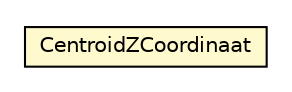 #!/usr/local/bin/dot
#
# Class diagram 
# Generated by UMLGraph version R5_6-24-gf6e263 (http://www.umlgraph.org/)
#

digraph G {
	edge [fontname="Helvetica",fontsize=10,labelfontname="Helvetica",labelfontsize=10];
	node [fontname="Helvetica",fontsize=10,shape=plaintext];
	nodesep=0.25;
	ranksep=0.5;
	// nl.egem.stuf.sector.bg._0204.KDOFund.CentroidZCoordinaat
	c78269 [label=<<table title="nl.egem.stuf.sector.bg._0204.KDOFund.CentroidZCoordinaat" border="0" cellborder="1" cellspacing="0" cellpadding="2" port="p" bgcolor="lemonChiffon" href="./KDOFund.CentroidZCoordinaat.html">
		<tr><td><table border="0" cellspacing="0" cellpadding="1">
<tr><td align="center" balign="center"> CentroidZCoordinaat </td></tr>
		</table></td></tr>
		</table>>, URL="./KDOFund.CentroidZCoordinaat.html", fontname="Helvetica", fontcolor="black", fontsize=10.0];
}

